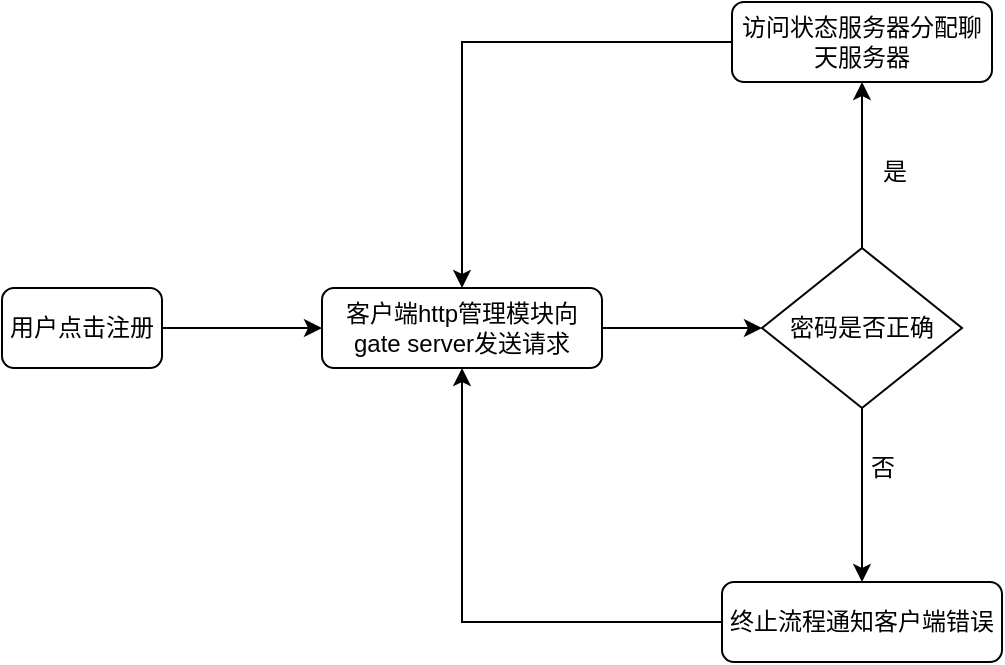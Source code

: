 <mxfile version="26.0.15" pages="2">
  <diagram name="第 1 页" id="S6Xsh_s3cChGYGSIQ7Q2">
    <mxGraphModel dx="1670" dy="663" grid="1" gridSize="10" guides="1" tooltips="1" connect="1" arrows="1" fold="1" page="1" pageScale="1" pageWidth="827" pageHeight="1169" math="0" shadow="0">
      <root>
        <mxCell id="0" />
        <mxCell id="1" parent="0" />
        <mxCell id="Grrrto9bCgGKr0EERufB-2" value="" style="edgeStyle=orthogonalEdgeStyle;rounded=0;orthogonalLoop=1;jettySize=auto;html=1;" edge="1" parent="1" source="bf8pDasYGGa79VO1k7Hl-1" target="Grrrto9bCgGKr0EERufB-1">
          <mxGeometry relative="1" as="geometry" />
        </mxCell>
        <mxCell id="bf8pDasYGGa79VO1k7Hl-1" value="用户点击注册" style="rounded=1;whiteSpace=wrap;html=1;" vertex="1" parent="1">
          <mxGeometry x="74" y="303" width="80" height="40" as="geometry" />
        </mxCell>
        <mxCell id="Grrrto9bCgGKr0EERufB-5" value="" style="edgeStyle=orthogonalEdgeStyle;rounded=0;orthogonalLoop=1;jettySize=auto;html=1;" edge="1" parent="1" source="Grrrto9bCgGKr0EERufB-1" target="Grrrto9bCgGKr0EERufB-3">
          <mxGeometry relative="1" as="geometry" />
        </mxCell>
        <mxCell id="Grrrto9bCgGKr0EERufB-1" value="客户端http管理模块向gate server发送请求" style="rounded=1;whiteSpace=wrap;html=1;" vertex="1" parent="1">
          <mxGeometry x="234" y="303" width="140" height="40" as="geometry" />
        </mxCell>
        <mxCell id="Grrrto9bCgGKr0EERufB-11" style="edgeStyle=orthogonalEdgeStyle;rounded=0;orthogonalLoop=1;jettySize=auto;html=1;exitX=0.5;exitY=1;exitDx=0;exitDy=0;entryX=0.5;entryY=0;entryDx=0;entryDy=0;" edge="1" parent="1" source="Grrrto9bCgGKr0EERufB-3" target="Grrrto9bCgGKr0EERufB-10">
          <mxGeometry relative="1" as="geometry" />
        </mxCell>
        <mxCell id="Grrrto9bCgGKr0EERufB-14" style="edgeStyle=orthogonalEdgeStyle;rounded=0;orthogonalLoop=1;jettySize=auto;html=1;entryX=0.5;entryY=1;entryDx=0;entryDy=0;" edge="1" parent="1" source="Grrrto9bCgGKr0EERufB-3" target="Grrrto9bCgGKr0EERufB-7">
          <mxGeometry relative="1" as="geometry" />
        </mxCell>
        <mxCell id="Grrrto9bCgGKr0EERufB-3" value="密码是否正确" style="rhombus;whiteSpace=wrap;html=1;" vertex="1" parent="1">
          <mxGeometry x="454" y="283" width="100" height="80" as="geometry" />
        </mxCell>
        <mxCell id="Grrrto9bCgGKr0EERufB-15" style="edgeStyle=orthogonalEdgeStyle;rounded=0;orthogonalLoop=1;jettySize=auto;html=1;exitX=0;exitY=0.5;exitDx=0;exitDy=0;entryX=0.5;entryY=0;entryDx=0;entryDy=0;" edge="1" parent="1" source="Grrrto9bCgGKr0EERufB-7" target="Grrrto9bCgGKr0EERufB-1">
          <mxGeometry relative="1" as="geometry" />
        </mxCell>
        <mxCell id="Grrrto9bCgGKr0EERufB-7" value="访问状态服务器分配聊天服务器" style="rounded=1;whiteSpace=wrap;html=1;" vertex="1" parent="1">
          <mxGeometry x="439" y="160" width="130" height="40" as="geometry" />
        </mxCell>
        <mxCell id="Grrrto9bCgGKr0EERufB-9" value="是" style="text;html=1;align=center;verticalAlign=middle;resizable=0;points=[];autosize=1;strokeColor=none;fillColor=none;" vertex="1" parent="1">
          <mxGeometry x="500" y="230" width="40" height="30" as="geometry" />
        </mxCell>
        <mxCell id="Grrrto9bCgGKr0EERufB-16" style="edgeStyle=orthogonalEdgeStyle;rounded=0;orthogonalLoop=1;jettySize=auto;html=1;exitX=0;exitY=0.5;exitDx=0;exitDy=0;entryX=0.5;entryY=1;entryDx=0;entryDy=0;" edge="1" parent="1" source="Grrrto9bCgGKr0EERufB-10" target="Grrrto9bCgGKr0EERufB-1">
          <mxGeometry relative="1" as="geometry" />
        </mxCell>
        <mxCell id="Grrrto9bCgGKr0EERufB-10" value="终止流程通知客户端错误" style="rounded=1;whiteSpace=wrap;html=1;" vertex="1" parent="1">
          <mxGeometry x="434" y="450" width="140" height="40" as="geometry" />
        </mxCell>
        <mxCell id="Grrrto9bCgGKr0EERufB-12" value="否" style="text;html=1;align=center;verticalAlign=middle;resizable=0;points=[];autosize=1;strokeColor=none;fillColor=none;" vertex="1" parent="1">
          <mxGeometry x="494" y="378" width="40" height="30" as="geometry" />
        </mxCell>
      </root>
    </mxGraphModel>
  </diagram>
  <diagram id="emymZQ7ivt4VJ9yUmmxU" name="第 2 页">
    <mxGraphModel grid="1" page="1" gridSize="10" guides="1" tooltips="1" connect="1" arrows="1" fold="1" pageScale="1" pageWidth="827" pageHeight="1169" math="0" shadow="0">
      <root>
        <mxCell id="0" />
        <mxCell id="1" parent="0" />
      </root>
    </mxGraphModel>
  </diagram>
</mxfile>
